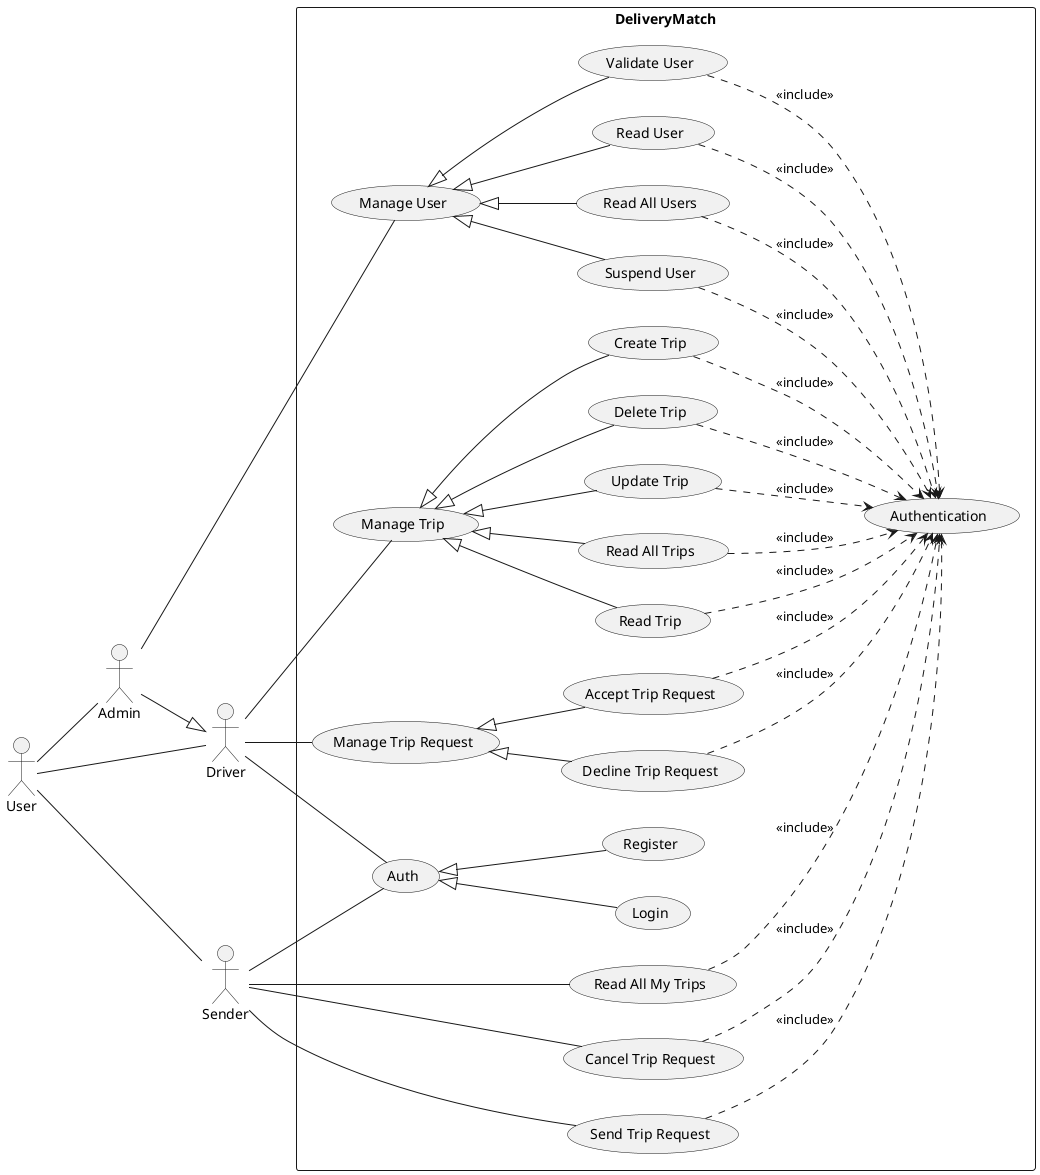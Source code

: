 @startuml DeliveryMatch_usecase_diagram
left to right direction

actor :User: as A1
actor :Admin: as A2
actor :Driver: as A3
actor :Sender: as A4

rectangle DeliveryMatch {

    usecase (Register) as U1
    usecase (Login) as U2

    usecase (Create Trip) as U3
    usecase (Read Trip) as U4
    usecase (Read All Trips) as U5
    usecase (Read All My Trips) as U16
    usecase (Update Trip) as U6
    usecase (Delete Trip) as U7
    
   
    usecase (Read All Users) as U22
    usecase (Read User) as U23
    usecase (Validate User) as U24
    usecase (Suspend User) as U25
    
    
    usecase (Accept Trip Request) as U11
    usecase (Decline Trip Request) as U12
    usecase (Cancel Trip Request) as U14
    usecase (Send Trip Request) as U27

    usecase (Authentication) as U13

    usecase (Manage Trip) as U17
    usecase (Manage Trip Request) as U18
    usecase (Auth) as U21
    usecase (Manage User) as U26
}

A1 -- A2
A1 -- A3
A1 -- A4
 
A2 --|> A3


U17 <|-- U3
U17 <|-- U4
U17 <|-- U5
U17 <|-- U6
U17 <|-- U7

U18 <|-- U11
U18 <|-- U12



U21 <|-- U1
U21 <|-- U2

U26 <|-- U22
U26 <|-- U23
U26 <|-- U24
U26 <|-- U25

A2 -- U26


A3 -- U21
A3 -- U17
A3 -- U18

A4 -- U21
A4 -- U16
A4 -- U14
A4 -- U27


U3 ..> U13 : <<include>>
U4 ..> U13 : <<include>>
U5 ..> U13 : <<include>>
U6 ..> U13 : <<include>> 
U7 ..> U13 : <<include>>


U11 ..> U13 : <<include>>
U12 ..> U13 : <<include>>
U14 ..> U13 : <<include>>
U16 ..> U13 : <<include>>

U22 ..> U13 : <<include>>
U23 ..> U13 : <<include>>
U24 ..> U13 : <<include>>
U25 ..> U13 : <<include>>
U27 ..> U13 : <<include>>



@enduml